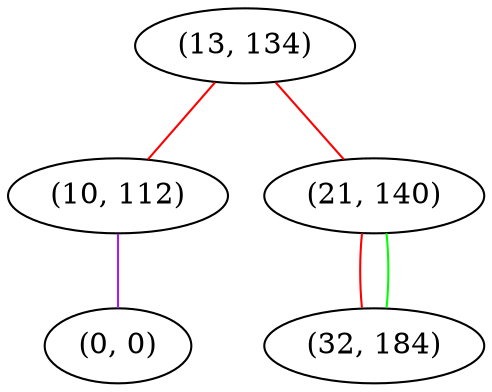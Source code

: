 graph "" {
"(13, 134)";
"(10, 112)";
"(21, 140)";
"(32, 184)";
"(0, 0)";
"(13, 134)" -- "(10, 112)"  [color=red, key=0, weight=1];
"(13, 134)" -- "(21, 140)"  [color=red, key=0, weight=1];
"(10, 112)" -- "(0, 0)"  [color=purple, key=0, weight=4];
"(21, 140)" -- "(32, 184)"  [color=red, key=0, weight=1];
"(21, 140)" -- "(32, 184)"  [color=green, key=1, weight=2];
}
